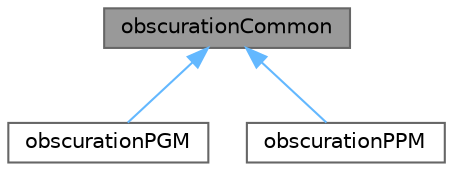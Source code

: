 digraph "obscurationCommon"
{
 // LATEX_PDF_SIZE
  bgcolor="transparent";
  edge [fontname=Helvetica,fontsize=10,labelfontname=Helvetica,labelfontsize=10];
  node [fontname=Helvetica,fontsize=10,shape=box,height=0.2,width=0.4];
  Node1 [id="Node000001",label="obscurationCommon",height=0.2,width=0.4,color="gray40", fillcolor="grey60", style="filled", fontcolor="black",tooltip="This class contains common and useful methods for obscuring images."];
  Node1 -> Node2 [id="edge1_Node000001_Node000002",dir="back",color="steelblue1",style="solid",tooltip=" "];
  Node2 [id="Node000002",label="obscurationPGM",height=0.2,width=0.4,color="gray40", fillcolor="white", style="filled",URL="$classobscuration_p_g_m.html",tooltip="A subclass of obscurationCommon for obscuring images in the PGM format."];
  Node1 -> Node3 [id="edge2_Node000001_Node000003",dir="back",color="steelblue1",style="solid",tooltip=" "];
  Node3 [id="Node000003",label="obscurationPPM",height=0.2,width=0.4,color="gray40", fillcolor="white", style="filled",URL="$classobscuration_p_p_m.html",tooltip="This class implements various image obscuration techniques for the PPM image format."];
}
